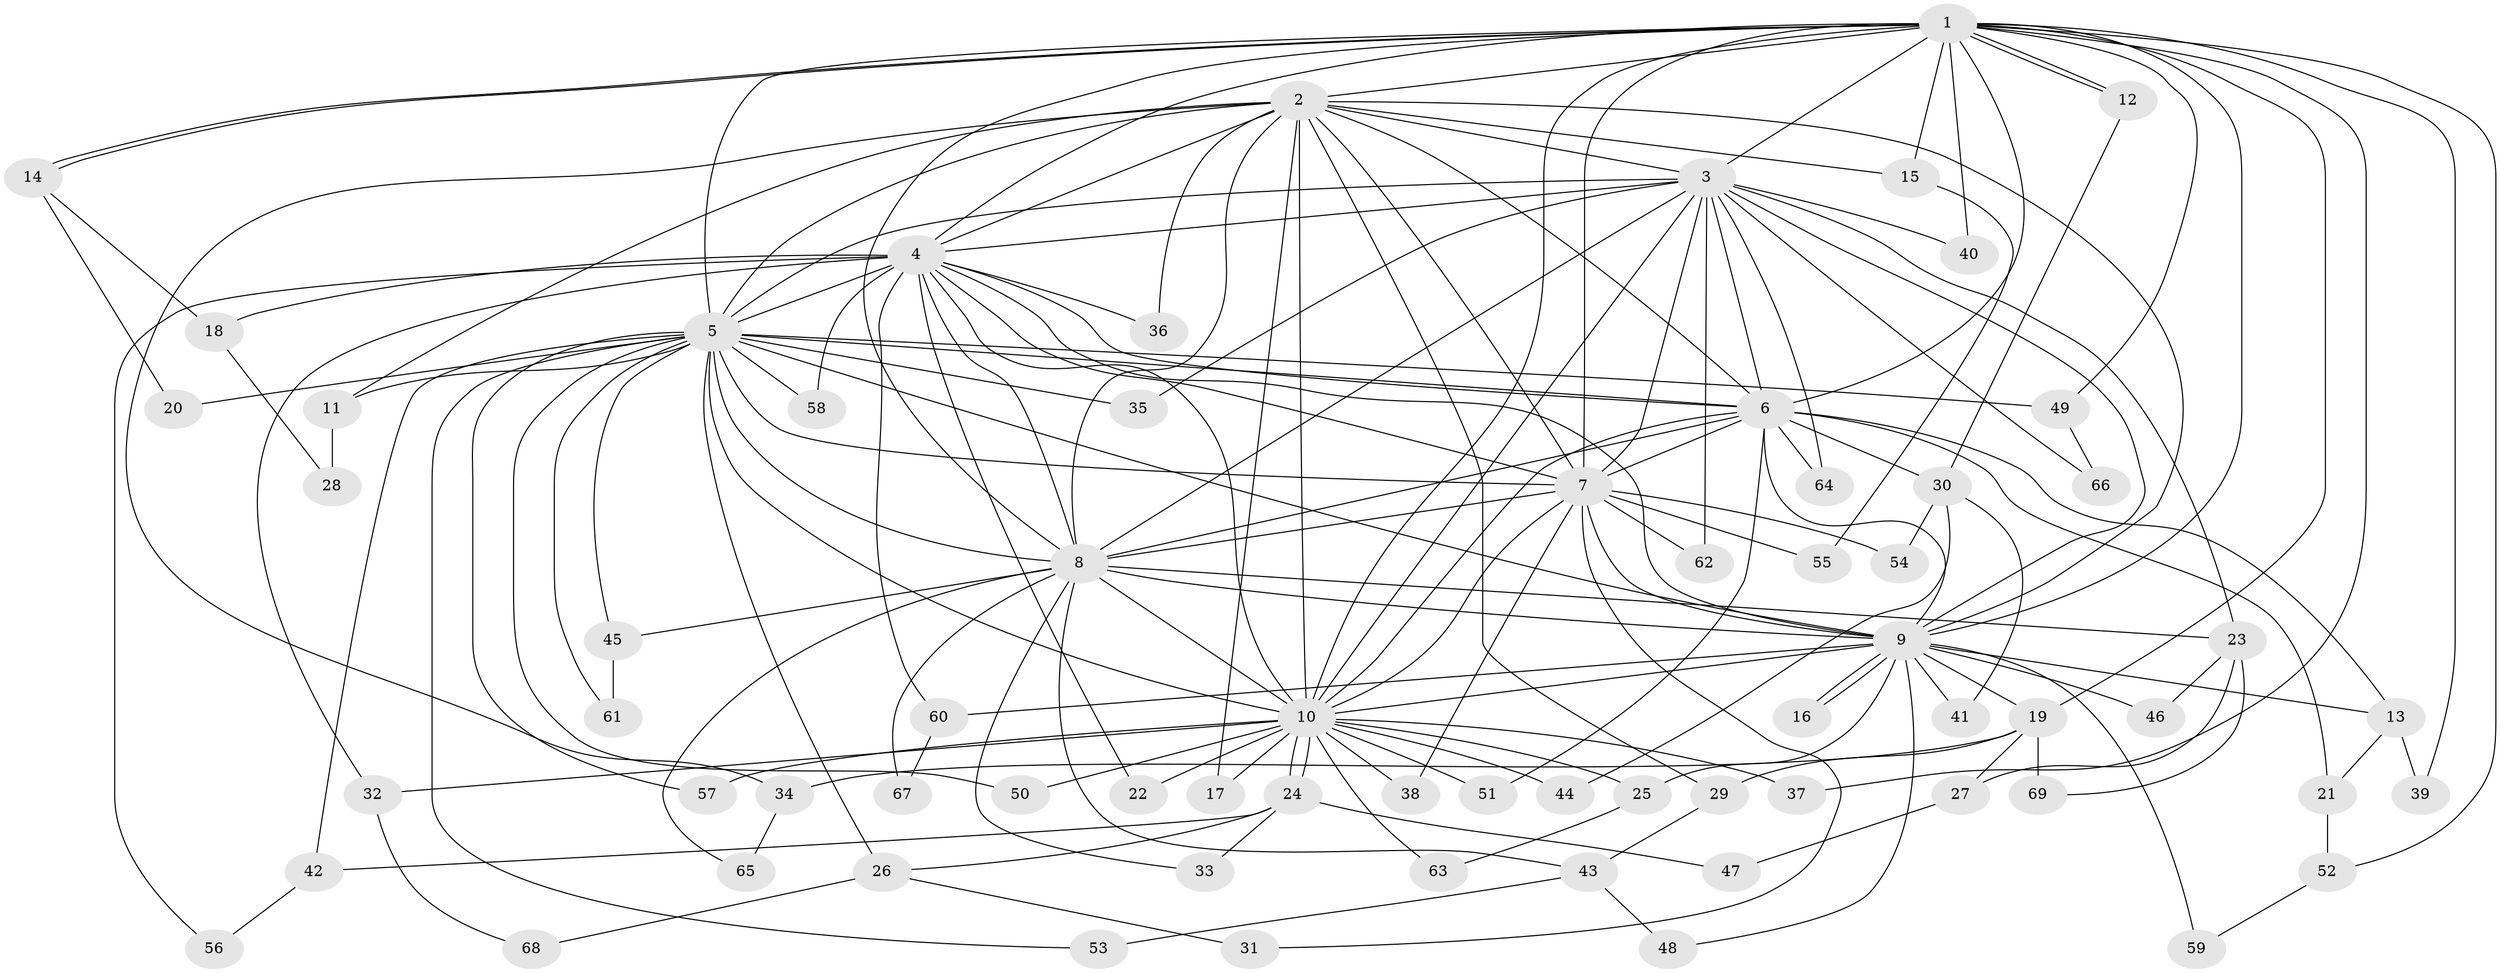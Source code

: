 // coarse degree distribution, {14: 0.03571428571428571, 11: 0.07142857142857142, 10: 0.10714285714285714, 19: 0.03571428571428571, 8: 0.03571428571428571, 3: 0.07142857142857142, 2: 0.2857142857142857, 4: 0.10714285714285714, 5: 0.14285714285714285, 1: 0.03571428571428571, 7: 0.03571428571428571, 9: 0.03571428571428571}
// Generated by graph-tools (version 1.1) at 2025/49/03/04/25 22:49:58]
// undirected, 69 vertices, 163 edges
graph export_dot {
  node [color=gray90,style=filled];
  1;
  2;
  3;
  4;
  5;
  6;
  7;
  8;
  9;
  10;
  11;
  12;
  13;
  14;
  15;
  16;
  17;
  18;
  19;
  20;
  21;
  22;
  23;
  24;
  25;
  26;
  27;
  28;
  29;
  30;
  31;
  32;
  33;
  34;
  35;
  36;
  37;
  38;
  39;
  40;
  41;
  42;
  43;
  44;
  45;
  46;
  47;
  48;
  49;
  50;
  51;
  52;
  53;
  54;
  55;
  56;
  57;
  58;
  59;
  60;
  61;
  62;
  63;
  64;
  65;
  66;
  67;
  68;
  69;
  1 -- 2;
  1 -- 3;
  1 -- 4;
  1 -- 5;
  1 -- 6;
  1 -- 7;
  1 -- 8;
  1 -- 9;
  1 -- 10;
  1 -- 12;
  1 -- 12;
  1 -- 14;
  1 -- 14;
  1 -- 15;
  1 -- 19;
  1 -- 37;
  1 -- 39;
  1 -- 40;
  1 -- 49;
  1 -- 52;
  2 -- 3;
  2 -- 4;
  2 -- 5;
  2 -- 6;
  2 -- 7;
  2 -- 8;
  2 -- 9;
  2 -- 10;
  2 -- 11;
  2 -- 15;
  2 -- 17;
  2 -- 29;
  2 -- 34;
  2 -- 36;
  3 -- 4;
  3 -- 5;
  3 -- 6;
  3 -- 7;
  3 -- 8;
  3 -- 9;
  3 -- 10;
  3 -- 23;
  3 -- 35;
  3 -- 40;
  3 -- 62;
  3 -- 64;
  3 -- 66;
  4 -- 5;
  4 -- 6;
  4 -- 7;
  4 -- 8;
  4 -- 9;
  4 -- 10;
  4 -- 18;
  4 -- 22;
  4 -- 32;
  4 -- 36;
  4 -- 56;
  4 -- 58;
  4 -- 60;
  5 -- 6;
  5 -- 7;
  5 -- 8;
  5 -- 9;
  5 -- 10;
  5 -- 11;
  5 -- 20;
  5 -- 26;
  5 -- 35;
  5 -- 42;
  5 -- 45;
  5 -- 49;
  5 -- 50;
  5 -- 53;
  5 -- 57;
  5 -- 58;
  5 -- 61;
  6 -- 7;
  6 -- 8;
  6 -- 9;
  6 -- 10;
  6 -- 13;
  6 -- 21;
  6 -- 30;
  6 -- 51;
  6 -- 64;
  7 -- 8;
  7 -- 9;
  7 -- 10;
  7 -- 31;
  7 -- 38;
  7 -- 54;
  7 -- 55;
  7 -- 62;
  8 -- 9;
  8 -- 10;
  8 -- 23;
  8 -- 33;
  8 -- 43;
  8 -- 45;
  8 -- 65;
  8 -- 67;
  9 -- 10;
  9 -- 13;
  9 -- 16;
  9 -- 16;
  9 -- 19;
  9 -- 25;
  9 -- 41;
  9 -- 46;
  9 -- 48;
  9 -- 59;
  9 -- 60;
  10 -- 17;
  10 -- 22;
  10 -- 24;
  10 -- 24;
  10 -- 25;
  10 -- 32;
  10 -- 37;
  10 -- 38;
  10 -- 44;
  10 -- 50;
  10 -- 51;
  10 -- 57;
  10 -- 63;
  11 -- 28;
  12 -- 30;
  13 -- 21;
  13 -- 39;
  14 -- 18;
  14 -- 20;
  15 -- 55;
  18 -- 28;
  19 -- 27;
  19 -- 29;
  19 -- 34;
  19 -- 69;
  21 -- 52;
  23 -- 27;
  23 -- 46;
  23 -- 69;
  24 -- 26;
  24 -- 33;
  24 -- 42;
  24 -- 47;
  25 -- 63;
  26 -- 31;
  26 -- 68;
  27 -- 47;
  29 -- 43;
  30 -- 41;
  30 -- 44;
  30 -- 54;
  32 -- 68;
  34 -- 65;
  42 -- 56;
  43 -- 48;
  43 -- 53;
  45 -- 61;
  49 -- 66;
  52 -- 59;
  60 -- 67;
}

